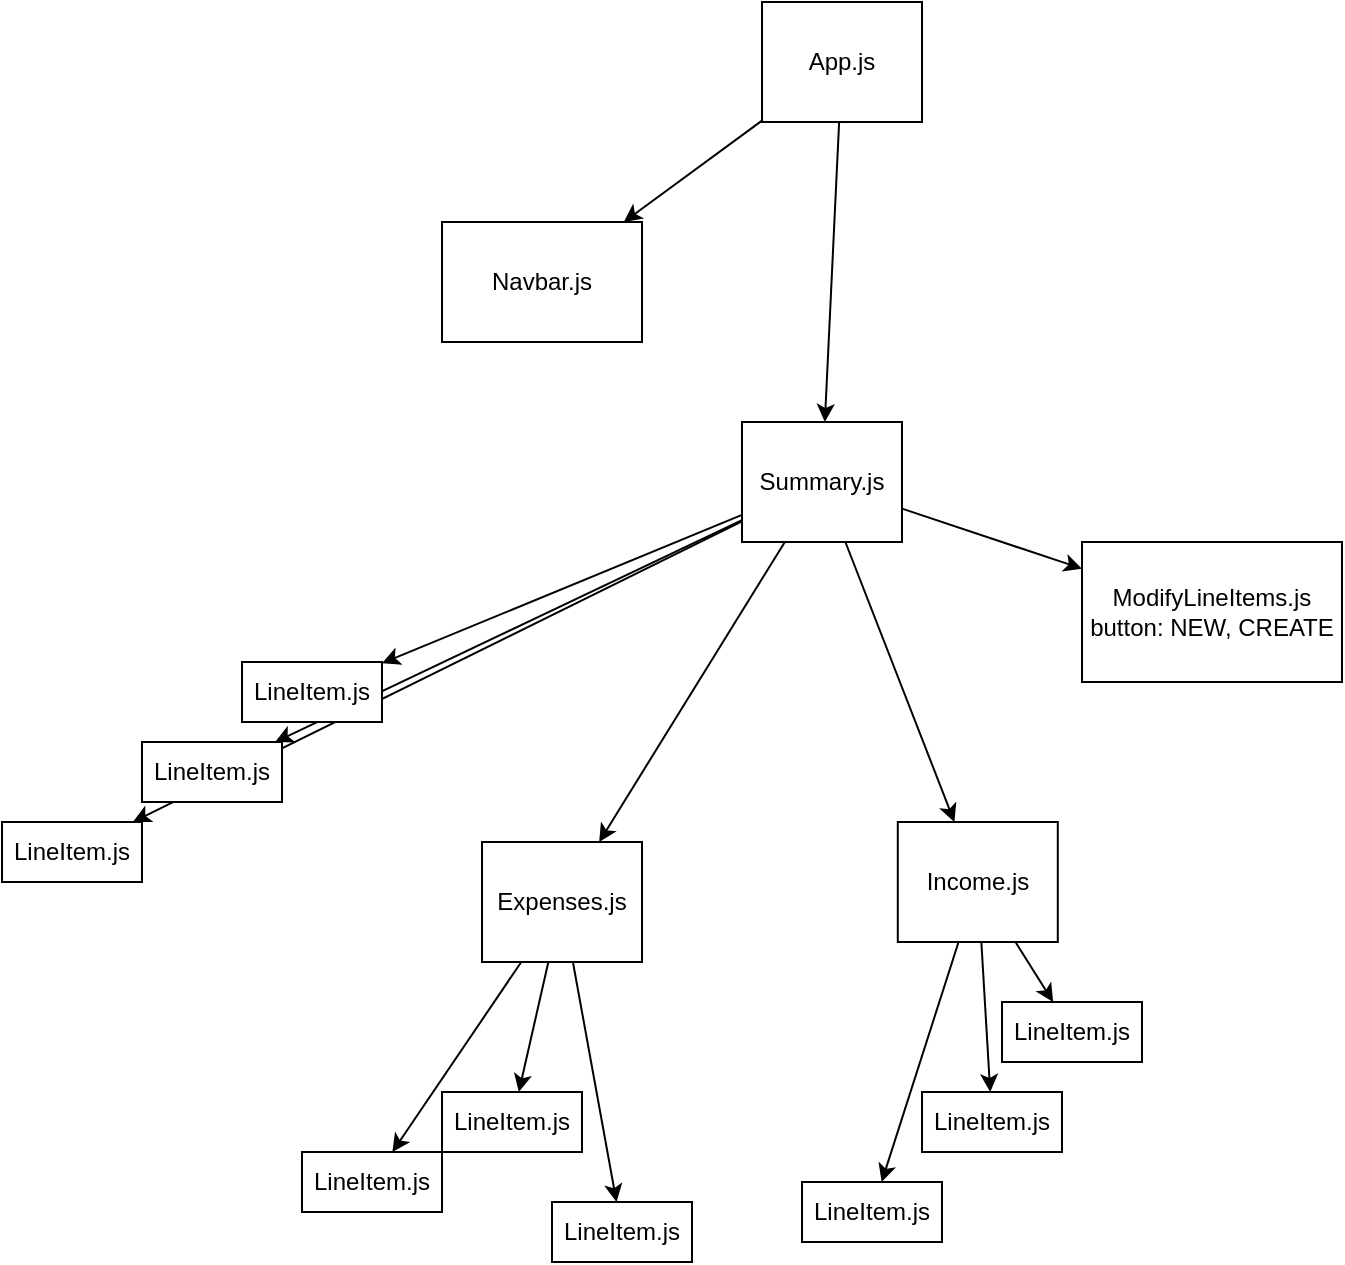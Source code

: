 <mxfile>
    <diagram id="1wAXJgR3AbrRzV3odNjd" name="Page-1">
        <mxGraphModel dx="912" dy="606" grid="1" gridSize="10" guides="1" tooltips="1" connect="1" arrows="1" fold="1" page="1" pageScale="1" pageWidth="850" pageHeight="1100" math="0" shadow="0">
            <root>
                <mxCell id="0"/>
                <mxCell id="1" parent="0"/>
                <mxCell id="4" value="" style="edgeStyle=none;html=1;" parent="1" source="2" target="3" edge="1">
                    <mxGeometry relative="1" as="geometry"/>
                </mxCell>
                <mxCell id="6" value="" style="edgeStyle=none;html=1;" parent="1" source="2" target="5" edge="1">
                    <mxGeometry relative="1" as="geometry"/>
                </mxCell>
                <mxCell id="2" value="App.js" style="whiteSpace=wrap;html=1;" parent="1" vertex="1">
                    <mxGeometry x="530" y="120" width="80" height="60" as="geometry"/>
                </mxCell>
                <mxCell id="3" value="Navbar.js" style="whiteSpace=wrap;html=1;" parent="1" vertex="1">
                    <mxGeometry x="370" y="230" width="100" height="60" as="geometry"/>
                </mxCell>
                <mxCell id="8" value="" style="edgeStyle=none;html=1;" parent="1" source="5" target="7" edge="1">
                    <mxGeometry relative="1" as="geometry"/>
                </mxCell>
                <mxCell id="11" value="" style="edgeStyle=none;html=1;" parent="1" source="5" target="10" edge="1">
                    <mxGeometry relative="1" as="geometry"/>
                </mxCell>
                <mxCell id="12" value="" style="edgeStyle=none;html=1;" parent="1" source="5" target="9" edge="1">
                    <mxGeometry relative="1" as="geometry"/>
                </mxCell>
                <mxCell id="24" value="" style="edgeStyle=none;html=1;" parent="1" source="5" target="21" edge="1">
                    <mxGeometry relative="1" as="geometry"/>
                </mxCell>
                <mxCell id="40" value="" style="edgeStyle=none;html=1;" parent="1" source="5" target="36" edge="1">
                    <mxGeometry relative="1" as="geometry"/>
                </mxCell>
                <mxCell id="42" value="" style="edgeStyle=none;html=1;" edge="1" parent="1" source="5" target="41">
                    <mxGeometry relative="1" as="geometry"/>
                </mxCell>
                <mxCell id="5" value="Summary.js" style="whiteSpace=wrap;html=1;" parent="1" vertex="1">
                    <mxGeometry x="520" y="330" width="80" height="60" as="geometry"/>
                </mxCell>
                <mxCell id="7" value="LineItem.js" style="whiteSpace=wrap;html=1;" parent="1" vertex="1">
                    <mxGeometry x="150" y="530" width="70" height="30" as="geometry"/>
                </mxCell>
                <mxCell id="9" value="LineItem.js" style="whiteSpace=wrap;html=1;" parent="1" vertex="1">
                    <mxGeometry x="270" y="450" width="70" height="30" as="geometry"/>
                </mxCell>
                <mxCell id="10" value="LineItem.js" style="whiteSpace=wrap;html=1;" parent="1" vertex="1">
                    <mxGeometry x="220" y="490" width="70" height="30" as="geometry"/>
                </mxCell>
                <mxCell id="19" value="" style="edgeStyle=none;html=1;" parent="1" source="21" target="23" edge="1">
                    <mxGeometry relative="1" as="geometry"/>
                </mxCell>
                <mxCell id="20" value="" style="edgeStyle=none;html=1;" parent="1" source="21" target="22" edge="1">
                    <mxGeometry relative="1" as="geometry"/>
                </mxCell>
                <mxCell id="32" value="" style="edgeStyle=none;html=1;" parent="1" source="21" target="31" edge="1">
                    <mxGeometry relative="1" as="geometry"/>
                </mxCell>
                <mxCell id="21" value="Expenses.js" style="whiteSpace=wrap;html=1;" parent="1" vertex="1">
                    <mxGeometry x="390" y="540" width="80" height="60" as="geometry"/>
                </mxCell>
                <mxCell id="22" value="LineItem.js" style="whiteSpace=wrap;html=1;" parent="1" vertex="1">
                    <mxGeometry x="425.0" y="720" width="70" height="30" as="geometry"/>
                </mxCell>
                <mxCell id="23" value="LineItem.js" style="whiteSpace=wrap;html=1;" parent="1" vertex="1">
                    <mxGeometry x="370.0" y="665" width="70" height="30" as="geometry"/>
                </mxCell>
                <mxCell id="31" value="LineItem.js" style="whiteSpace=wrap;html=1;" parent="1" vertex="1">
                    <mxGeometry x="300" y="695" width="70" height="30" as="geometry"/>
                </mxCell>
                <mxCell id="33" value="" style="edgeStyle=none;html=1;" parent="1" source="36" target="38" edge="1">
                    <mxGeometry relative="1" as="geometry"/>
                </mxCell>
                <mxCell id="34" value="" style="edgeStyle=none;html=1;" parent="1" source="36" target="37" edge="1">
                    <mxGeometry relative="1" as="geometry"/>
                </mxCell>
                <mxCell id="35" value="" style="edgeStyle=none;html=1;" parent="1" source="36" target="39" edge="1">
                    <mxGeometry relative="1" as="geometry"/>
                </mxCell>
                <mxCell id="36" value="Income.js" style="whiteSpace=wrap;html=1;" parent="1" vertex="1">
                    <mxGeometry x="597.9" y="530" width="80" height="60" as="geometry"/>
                </mxCell>
                <mxCell id="37" value="LineItem.js" style="whiteSpace=wrap;html=1;" parent="1" vertex="1">
                    <mxGeometry x="650.0" y="620" width="70" height="30" as="geometry"/>
                </mxCell>
                <mxCell id="38" value="LineItem.js" style="whiteSpace=wrap;html=1;" parent="1" vertex="1">
                    <mxGeometry x="610.0" y="665" width="70" height="30" as="geometry"/>
                </mxCell>
                <mxCell id="39" value="LineItem.js" style="whiteSpace=wrap;html=1;" parent="1" vertex="1">
                    <mxGeometry x="550" y="710" width="70" height="30" as="geometry"/>
                </mxCell>
                <mxCell id="41" value="ModifyLineItems.js&lt;br&gt;button: NEW, CREATE" style="whiteSpace=wrap;html=1;" vertex="1" parent="1">
                    <mxGeometry x="690" y="390" width="130" height="70" as="geometry"/>
                </mxCell>
            </root>
        </mxGraphModel>
    </diagram>
</mxfile>